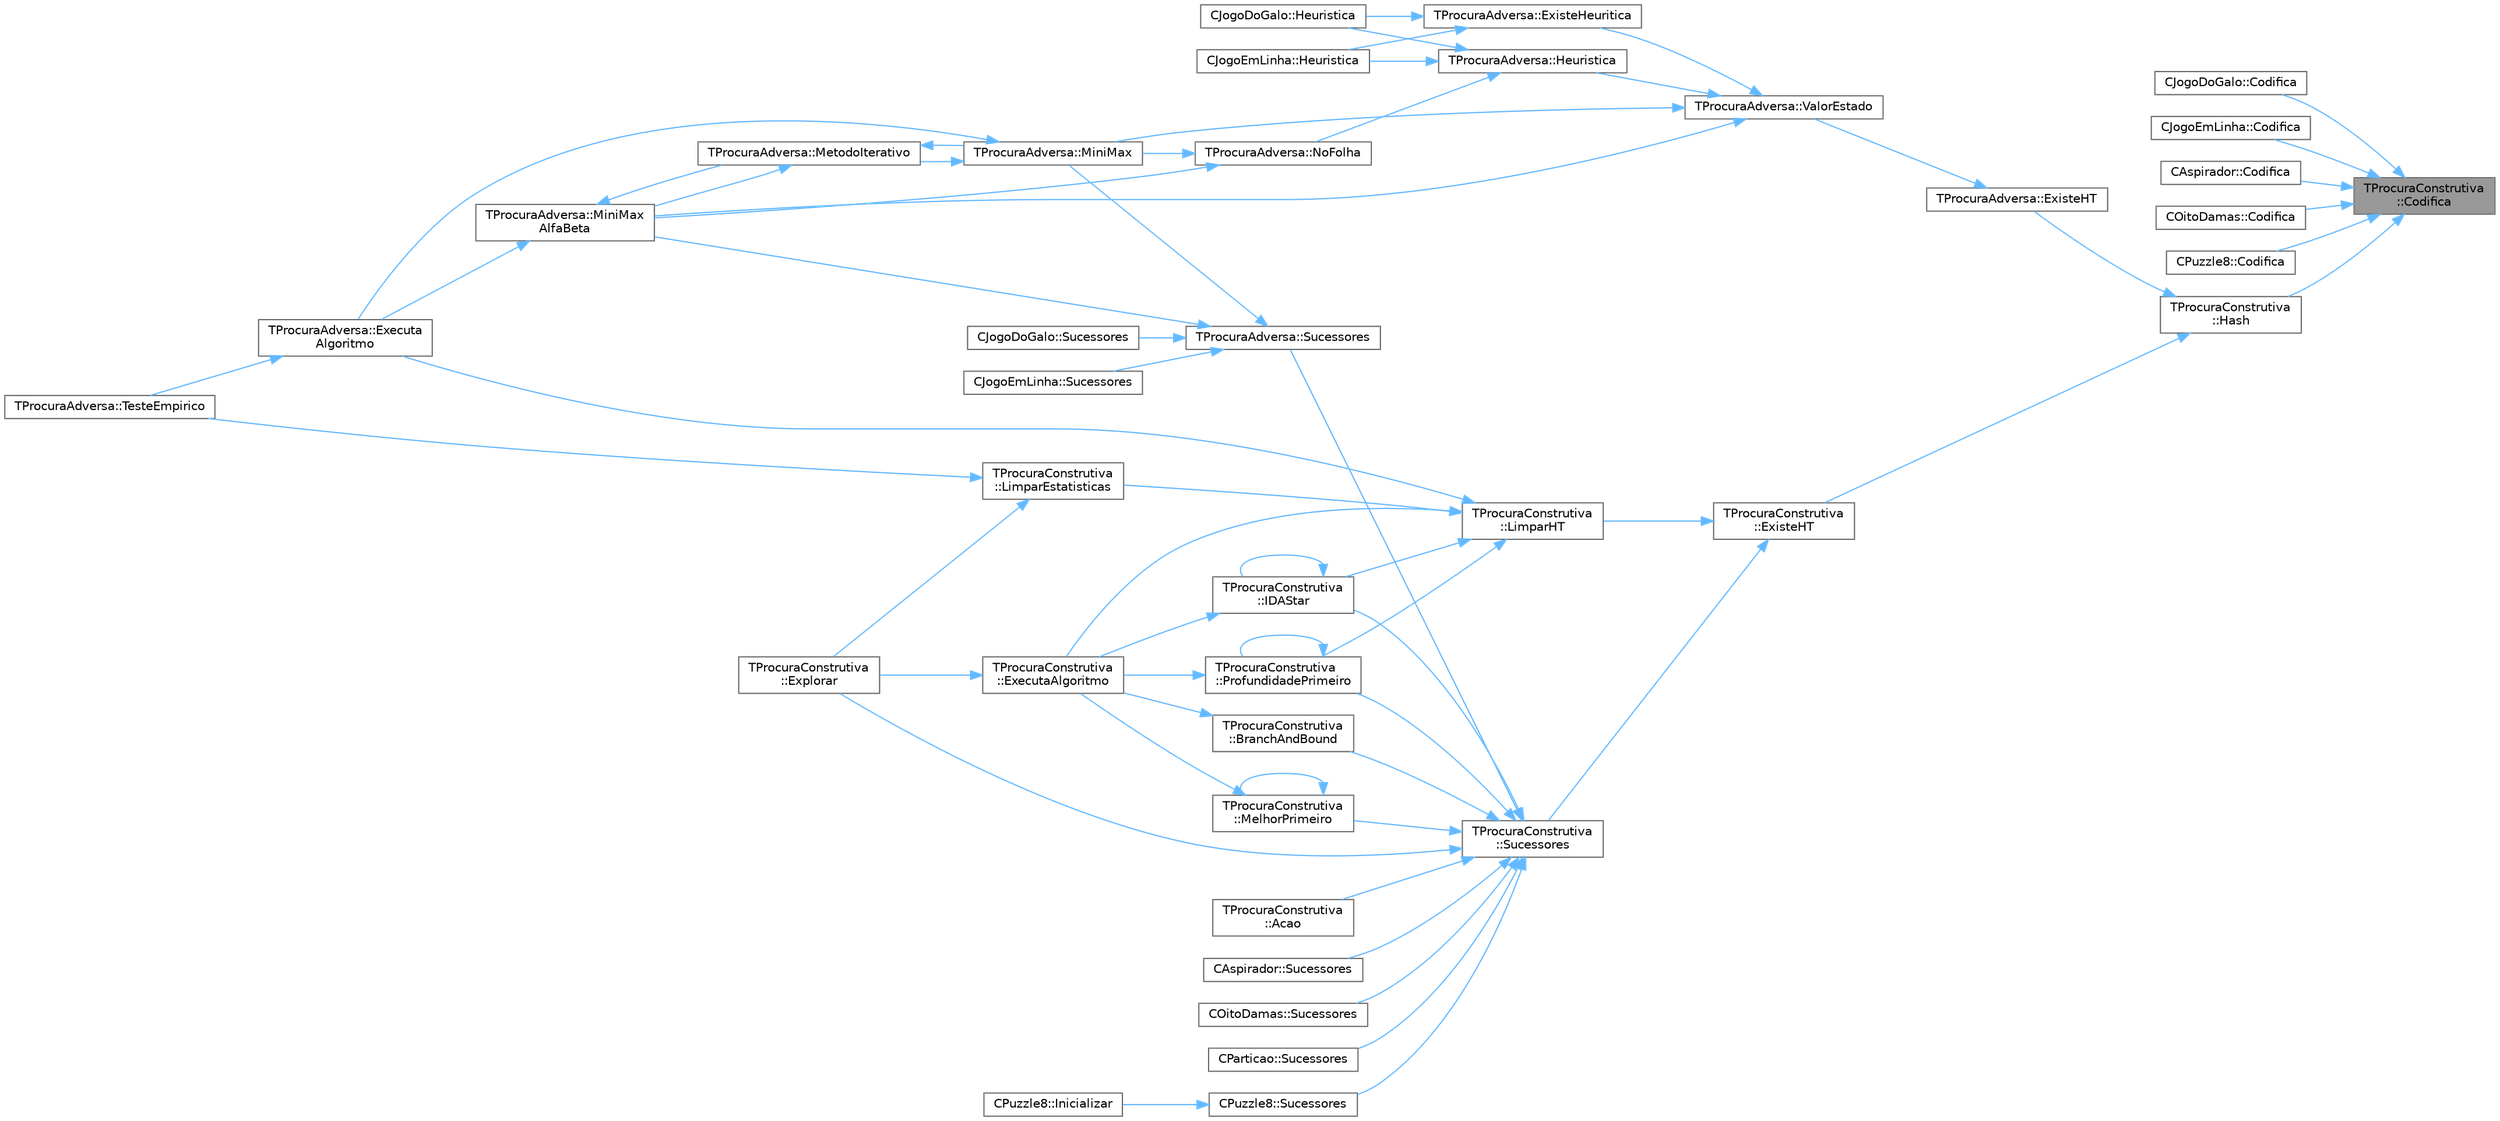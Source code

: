 digraph "TProcuraConstrutiva::Codifica"
{
 // LATEX_PDF_SIZE
  bgcolor="transparent";
  edge [fontname=Helvetica,fontsize=10,labelfontname=Helvetica,labelfontsize=10];
  node [fontname=Helvetica,fontsize=10,shape=box,height=0.2,width=0.4];
  rankdir="RL";
  Node1 [id="Node000001",label="TProcuraConstrutiva\l::Codifica",height=0.2,width=0.4,color="gray40", fillcolor="grey60", style="filled", fontcolor="black",tooltip="Codifica o estado para um vetor de inteiros de 64 bits."];
  Node1 -> Node2 [id="edge1_Node000001_Node000002",dir="back",color="steelblue1",style="solid",tooltip=" "];
  Node2 [id="Node000002",label="CJogoDoGalo::Codifica",height=0.2,width=0.4,color="grey40", fillcolor="white", style="filled",URL="$classCJogoDoGalo.html#a64044d4cc95bb6795f37c94e04f23d98",tooltip="Codifica o estado para um vetor de inteiros de 64 bits."];
  Node1 -> Node3 [id="edge2_Node000001_Node000003",dir="back",color="steelblue1",style="solid",tooltip=" "];
  Node3 [id="Node000003",label="CJogoEmLinha::Codifica",height=0.2,width=0.4,color="grey40", fillcolor="white", style="filled",URL="$classCJogoEmLinha.html#a9c604cfb7ca0500e9f165a3a2b9b7a9d",tooltip="Codifica o estado para um vetor de inteiros de 64 bits."];
  Node1 -> Node4 [id="edge3_Node000001_Node000004",dir="back",color="steelblue1",style="solid",tooltip=" "];
  Node4 [id="Node000004",label="CAspirador::Codifica",height=0.2,width=0.4,color="grey40", fillcolor="white", style="filled",URL="$classCAspirador.html#a856e23c30c70be5345f56979b27fdc1d",tooltip="Codifica o estado para um vetor de inteiros de 64 bits."];
  Node1 -> Node5 [id="edge4_Node000001_Node000005",dir="back",color="steelblue1",style="solid",tooltip=" "];
  Node5 [id="Node000005",label="COitoDamas::Codifica",height=0.2,width=0.4,color="grey40", fillcolor="white", style="filled",URL="$classCOitoDamas.html#a0e4d6e25bdbccb703b39604d286e62bf",tooltip="Codifica o estado para um vetor de inteiros de 64 bits."];
  Node1 -> Node6 [id="edge5_Node000001_Node000006",dir="back",color="steelblue1",style="solid",tooltip=" "];
  Node6 [id="Node000006",label="CPuzzle8::Codifica",height=0.2,width=0.4,color="grey40", fillcolor="white", style="filled",URL="$classCPuzzle8.html#a611b043ab56407d684e27508ef9287fa",tooltip="Codifica o estado para um vetor de inteiros de 64 bits."];
  Node1 -> Node7 [id="edge6_Node000001_Node000007",dir="back",color="steelblue1",style="solid",tooltip=" "];
  Node7 [id="Node000007",label="TProcuraConstrutiva\l::Hash",height=0.2,width=0.4,color="grey40", fillcolor="white", style="filled",URL="$classTProcuraConstrutiva.html#a70375188a6ee7775bc842a3e64f8e35c",tooltip=" "];
  Node7 -> Node8 [id="edge7_Node000007_Node000008",dir="back",color="steelblue1",style="solid",tooltip=" "];
  Node8 [id="Node000008",label="TProcuraAdversa::ExisteHT",height=0.2,width=0.4,color="grey40", fillcolor="white", style="filled",URL="$classTProcuraAdversa.html#ad01434aae577cafdb636f82ba2815215",tooltip=" "];
  Node8 -> Node9 [id="edge8_Node000008_Node000009",dir="back",color="steelblue1",style="solid",tooltip=" "];
  Node9 [id="Node000009",label="TProcuraAdversa::ValorEstado",height=0.2,width=0.4,color="grey40", fillcolor="white", style="filled",URL="$classTProcuraAdversa.html#a9c95c246b28345f0d515a9083ffd646d",tooltip="ler ou gravar o melhor valor conhecido"];
  Node9 -> Node10 [id="edge9_Node000009_Node000010",dir="back",color="steelblue1",style="solid",tooltip=" "];
  Node10 [id="Node000010",label="TProcuraAdversa::ExisteHeuritica",height=0.2,width=0.4,color="grey40", fillcolor="white", style="filled",URL="$classTProcuraAdversa.html#aab0860dd7b025e71049e204adb25df25",tooltip=" "];
  Node10 -> Node11 [id="edge10_Node000010_Node000011",dir="back",color="steelblue1",style="solid",tooltip=" "];
  Node11 [id="Node000011",label="CJogoDoGalo::Heuristica",height=0.2,width=0.4,color="grey40", fillcolor="white", style="filled",URL="$classCJogoDoGalo.html#a3563839d5ffc94973acee1a1783e3527",tooltip="Função para calcular quanto falta para o final, o valor da heurística."];
  Node10 -> Node12 [id="edge11_Node000010_Node000012",dir="back",color="steelblue1",style="solid",tooltip=" "];
  Node12 [id="Node000012",label="CJogoEmLinha::Heuristica",height=0.2,width=0.4,color="grey40", fillcolor="white", style="filled",URL="$classCJogoEmLinha.html#afe8d4a92e1840c1436c295c5a13760db",tooltip="Função para calcular quanto falta para o final, o valor da heurística."];
  Node9 -> Node13 [id="edge12_Node000009_Node000013",dir="back",color="steelblue1",style="solid",tooltip=" "];
  Node13 [id="Node000013",label="TProcuraAdversa::Heuristica",height=0.2,width=0.4,color="grey40", fillcolor="white", style="filled",URL="$classTProcuraAdversa.html#a75e148ba0a922339333940828366aed6",tooltip="chamar após calcular a heurística (grava o valor, dependendo da parametrização)"];
  Node13 -> Node11 [id="edge13_Node000013_Node000011",dir="back",color="steelblue1",style="solid",tooltip=" "];
  Node13 -> Node12 [id="edge14_Node000013_Node000012",dir="back",color="steelblue1",style="solid",tooltip=" "];
  Node13 -> Node14 [id="edge15_Node000013_Node000014",dir="back",color="steelblue1",style="solid",tooltip=" "];
  Node14 [id="Node000014",label="TProcuraAdversa::NoFolha",height=0.2,width=0.4,color="grey40", fillcolor="white", style="filled",URL="$classTProcuraAdversa.html#a01ed7d4718647eb52723ecffaf68aa4b",tooltip="fim da procura, por corte de nível (ou não haver sucessores), retornar heurística"];
  Node14 -> Node15 [id="edge16_Node000014_Node000015",dir="back",color="steelblue1",style="solid",tooltip=" "];
  Node15 [id="Node000015",label="TProcuraAdversa::MiniMax",height=0.2,width=0.4,color="grey40", fillcolor="white", style="filled",URL="$classTProcuraAdversa.html#a4d8542bcb03f17da8aa3038384104f24",tooltip="retorna o valor do estado actual, apos procura de profundidade nivel"];
  Node15 -> Node16 [id="edge17_Node000015_Node000016",dir="back",color="steelblue1",style="solid",tooltip=" "];
  Node16 [id="Node000016",label="TProcuraAdversa::Executa\lAlgoritmo",height=0.2,width=0.4,color="grey40", fillcolor="white", style="filled",URL="$classTProcuraAdversa.html#aff6f48defaa10c14d160ac3990fd029b",tooltip="Executa o algoritmo com os parametros atuais."];
  Node16 -> Node17 [id="edge18_Node000016_Node000017",dir="back",color="steelblue1",style="solid",tooltip=" "];
  Node17 [id="Node000017",label="TProcuraAdversa::TesteEmpirico",height=0.2,width=0.4,color="grey40", fillcolor="white", style="filled",URL="$classTProcuraAdversa.html#abe15e86c2a11e584764a2b80ddab10cb",tooltip="Executa testes empíricos, em todas as configurações guardadas, nas instâncias selecionadas."];
  Node15 -> Node18 [id="edge19_Node000015_Node000018",dir="back",color="steelblue1",style="solid",tooltip=" "];
  Node18 [id="Node000018",label="TProcuraAdversa::MetodoIterativo",height=0.2,width=0.4,color="grey40", fillcolor="white", style="filled",URL="$classTProcuraAdversa.html#a7c4153974c32753901326271fee90197",tooltip="iteração, aumentando o nível progressivamente"];
  Node18 -> Node15 [id="edge20_Node000018_Node000015",dir="back",color="steelblue1",style="solid",tooltip=" "];
  Node18 -> Node19 [id="edge21_Node000018_Node000019",dir="back",color="steelblue1",style="solid",tooltip=" "];
  Node19 [id="Node000019",label="TProcuraAdversa::MiniMax\lAlfaBeta",height=0.2,width=0.4,color="grey40", fillcolor="white", style="filled",URL="$classTProcuraAdversa.html#adb3f857b1c8b3ee26682e335dc6ed601",tooltip="retorna o valor do estado actual, apos procura de profundidade nivel. Idêntico a MiniMax"];
  Node19 -> Node16 [id="edge22_Node000019_Node000016",dir="back",color="steelblue1",style="solid",tooltip=" "];
  Node19 -> Node18 [id="edge23_Node000019_Node000018",dir="back",color="steelblue1",style="solid",tooltip=" "];
  Node14 -> Node19 [id="edge24_Node000014_Node000019",dir="back",color="steelblue1",style="solid",tooltip=" "];
  Node9 -> Node15 [id="edge25_Node000009_Node000015",dir="back",color="steelblue1",style="solid",tooltip=" "];
  Node9 -> Node19 [id="edge26_Node000009_Node000019",dir="back",color="steelblue1",style="solid",tooltip=" "];
  Node7 -> Node20 [id="edge27_Node000007_Node000020",dir="back",color="steelblue1",style="solid",tooltip=" "];
  Node20 [id="Node000020",label="TProcuraConstrutiva\l::ExisteHT",height=0.2,width=0.4,color="grey40", fillcolor="white", style="filled",URL="$classTProcuraConstrutiva.html#ad7857beab462b4b09a37e70cc9c787ac",tooltip=" "];
  Node20 -> Node21 [id="edge28_Node000020_Node000021",dir="back",color="steelblue1",style="solid",tooltip=" "];
  Node21 [id="Node000021",label="TProcuraConstrutiva\l::LimparHT",height=0.2,width=0.4,color="grey40", fillcolor="white", style="filled",URL="$classTProcuraConstrutiva.html#a8b500987c88352d27a68200454cc3c8c",tooltip=" "];
  Node21 -> Node16 [id="edge29_Node000021_Node000016",dir="back",color="steelblue1",style="solid",tooltip=" "];
  Node21 -> Node22 [id="edge30_Node000021_Node000022",dir="back",color="steelblue1",style="solid",tooltip=" "];
  Node22 [id="Node000022",label="TProcuraConstrutiva\l::ExecutaAlgoritmo",height=0.2,width=0.4,color="grey40", fillcolor="white", style="filled",URL="$group__RedefinicaoOpcional.html#gae52871eb18c8ae656a2174acf43b3bb3",tooltip="Executa o algoritmo com os parametros atuais."];
  Node22 -> Node23 [id="edge31_Node000022_Node000023",dir="back",color="steelblue1",style="solid",tooltip=" "];
  Node23 [id="Node000023",label="TProcuraConstrutiva\l::Explorar",height=0.2,width=0.4,color="grey40", fillcolor="white", style="filled",URL="$classTProcuraConstrutiva.html#a9d8202d80510018d01a9807f3852b59f",tooltip="definir para explorar manualmente os dados (não definido em TProcura, apenas em TProcuraConstrutiva)"];
  Node21 -> Node24 [id="edge32_Node000021_Node000024",dir="back",color="steelblue1",style="solid",tooltip=" "];
  Node24 [id="Node000024",label="TProcuraConstrutiva\l::IDAStar",height=0.2,width=0.4,color="grey40", fillcolor="white", style="filled",URL="$group__ProcurasInformadas.html#gae77f9608e7988052377d7025bee7c4e8",tooltip="Executa a procura IDA*, algoritmo informado."];
  Node24 -> Node22 [id="edge33_Node000024_Node000022",dir="back",color="steelblue1",style="solid",tooltip=" "];
  Node24 -> Node24 [id="edge34_Node000024_Node000024",dir="back",color="steelblue1",style="solid",tooltip=" "];
  Node21 -> Node25 [id="edge35_Node000021_Node000025",dir="back",color="steelblue1",style="solid",tooltip=" "];
  Node25 [id="Node000025",label="TProcuraConstrutiva\l::LimparEstatisticas",height=0.2,width=0.4,color="grey40", fillcolor="white", style="filled",URL="$classTProcuraConstrutiva.html#adaefadabea2eb225ed28c3927feb6828",tooltip="Chapar antes da execução do algoritmo. Limpa valores estatísticos, e fixa o instante limite de tempo ..."];
  Node25 -> Node23 [id="edge36_Node000025_Node000023",dir="back",color="steelblue1",style="solid",tooltip=" "];
  Node25 -> Node17 [id="edge37_Node000025_Node000017",dir="back",color="steelblue1",style="solid",tooltip=" "];
  Node21 -> Node26 [id="edge38_Node000021_Node000026",dir="back",color="steelblue1",style="solid",tooltip=" "];
  Node26 [id="Node000026",label="TProcuraConstrutiva\l::ProfundidadePrimeiro",height=0.2,width=0.4,color="grey40", fillcolor="white", style="filled",URL="$group__ProcurasCegas.html#gaf00d9776f6b25d56138efb6725b86228",tooltip="Executa a procura em profundidade primeiro, algoritmo cego."];
  Node26 -> Node22 [id="edge39_Node000026_Node000022",dir="back",color="steelblue1",style="solid",tooltip=" "];
  Node26 -> Node26 [id="edge40_Node000026_Node000026",dir="back",color="steelblue1",style="solid",tooltip=" "];
  Node20 -> Node27 [id="edge41_Node000020_Node000027",dir="back",color="steelblue1",style="solid",tooltip=" "];
  Node27 [id="Node000027",label="TProcuraConstrutiva\l::Sucessores",height=0.2,width=0.4,color="grey40", fillcolor="white", style="filled",URL="$group__RedefinicaoMandatoria.html#ga0a13570d2f5a21296e3c10c2780e170c",tooltip="Coloca em sucessores a lista de estados sucessores."];
  Node27 -> Node28 [id="edge42_Node000027_Node000028",dir="back",color="steelblue1",style="solid",tooltip=" "];
  Node28 [id="Node000028",label="TProcuraConstrutiva\l::Acao",height=0.2,width=0.4,color="grey40", fillcolor="white", style="filled",URL="$group__RedefinicaoOpcional.html#gacccf4fbb52126ba19bfc456c0c6d5214",tooltip="Executa a ação (movimento, passo, jogada, lance, etc.) no estado atual."];
  Node27 -> Node29 [id="edge43_Node000027_Node000029",dir="back",color="steelblue1",style="solid",tooltip=" "];
  Node29 [id="Node000029",label="TProcuraConstrutiva\l::BranchAndBound",height=0.2,width=0.4,color="grey40", fillcolor="white", style="filled",URL="$group__ProcurasInformadas.html#gafe804dbf6cabda9e627500c2d4f8aafd",tooltip="Executa o algoritmo Branch-and-Bound, um algoritmo informado."];
  Node29 -> Node22 [id="edge44_Node000029_Node000022",dir="back",color="steelblue1",style="solid",tooltip=" "];
  Node27 -> Node23 [id="edge45_Node000027_Node000023",dir="back",color="steelblue1",style="solid",tooltip=" "];
  Node27 -> Node24 [id="edge46_Node000027_Node000024",dir="back",color="steelblue1",style="solid",tooltip=" "];
  Node27 -> Node30 [id="edge47_Node000027_Node000030",dir="back",color="steelblue1",style="solid",tooltip=" "];
  Node30 [id="Node000030",label="TProcuraConstrutiva\l::MelhorPrimeiro",height=0.2,width=0.4,color="grey40", fillcolor="white", style="filled",URL="$group__ProcurasInformadas.html#gaebb84182343041bc276e4ceceb4b13aa",tooltip="Executa a procura melhor primeiro, algoritmo informado."];
  Node30 -> Node22 [id="edge48_Node000030_Node000022",dir="back",color="steelblue1",style="solid",tooltip=" "];
  Node30 -> Node30 [id="edge49_Node000030_Node000030",dir="back",color="steelblue1",style="solid",tooltip=" "];
  Node27 -> Node26 [id="edge50_Node000027_Node000026",dir="back",color="steelblue1",style="solid",tooltip=" "];
  Node27 -> Node31 [id="edge51_Node000027_Node000031",dir="back",color="steelblue1",style="solid",tooltip=" "];
  Node31 [id="Node000031",label="TProcuraAdversa::Sucessores",height=0.2,width=0.4,color="grey40", fillcolor="white", style="filled",URL="$classTProcuraAdversa.html#a6870779a8413eb398f9037514f8936aa",tooltip="Coloca em sucessores a lista de estados sucessores."];
  Node31 -> Node15 [id="edge52_Node000031_Node000015",dir="back",color="steelblue1",style="solid",tooltip=" "];
  Node31 -> Node19 [id="edge53_Node000031_Node000019",dir="back",color="steelblue1",style="solid",tooltip=" "];
  Node31 -> Node32 [id="edge54_Node000031_Node000032",dir="back",color="steelblue1",style="solid",tooltip=" "];
  Node32 [id="Node000032",label="CJogoDoGalo::Sucessores",height=0.2,width=0.4,color="grey40", fillcolor="white", style="filled",URL="$classCJogoDoGalo.html#a00004ccf1fa3974c67e655291db65cfb",tooltip="Coloca em sucessores a lista de estados sucessores."];
  Node31 -> Node33 [id="edge55_Node000031_Node000033",dir="back",color="steelblue1",style="solid",tooltip=" "];
  Node33 [id="Node000033",label="CJogoEmLinha::Sucessores",height=0.2,width=0.4,color="grey40", fillcolor="white", style="filled",URL="$classCJogoEmLinha.html#a0fbafadc8f5d1b1ed8aa3ddde563285b",tooltip="Coloca em sucessores a lista de estados sucessores."];
  Node27 -> Node34 [id="edge56_Node000027_Node000034",dir="back",color="steelblue1",style="solid",tooltip=" "];
  Node34 [id="Node000034",label="CAspirador::Sucessores",height=0.2,width=0.4,color="grey40", fillcolor="white", style="filled",URL="$classCAspirador.html#ac28dba7dd58b76f9d16f44ebac66fab8",tooltip="Coloca em sucessores a lista de estados sucessores."];
  Node27 -> Node35 [id="edge57_Node000027_Node000035",dir="back",color="steelblue1",style="solid",tooltip=" "];
  Node35 [id="Node000035",label="COitoDamas::Sucessores",height=0.2,width=0.4,color="grey40", fillcolor="white", style="filled",URL="$classCOitoDamas.html#ab384df7572c5a6e34ffe28b346aaf517",tooltip="Coloca em sucessores a lista de estados sucessores."];
  Node27 -> Node36 [id="edge58_Node000027_Node000036",dir="back",color="steelblue1",style="solid",tooltip=" "];
  Node36 [id="Node000036",label="CParticao::Sucessores",height=0.2,width=0.4,color="grey40", fillcolor="white", style="filled",URL="$classCParticao.html#a5c6104354972acf2f6ed3d8ff7a8b98c",tooltip="Coloca em sucessores a lista de estados sucessores."];
  Node27 -> Node37 [id="edge59_Node000027_Node000037",dir="back",color="steelblue1",style="solid",tooltip=" "];
  Node37 [id="Node000037",label="CPuzzle8::Sucessores",height=0.2,width=0.4,color="grey40", fillcolor="white", style="filled",URL="$classCPuzzle8.html#a65dd2ff8c163c5542a12b2213c2fd12a",tooltip="Coloca em sucessores a lista de estados sucessores."];
  Node37 -> Node38 [id="edge60_Node000037_Node000038",dir="back",color="steelblue1",style="solid",tooltip=" "];
  Node38 [id="Node000038",label="CPuzzle8::Inicializar",height=0.2,width=0.4,color="grey40", fillcolor="white", style="filled",URL="$classCPuzzle8.html#ab69d1a9a91d91b918ef43b102f78e5ed",tooltip="Coloca o objecto no estado inicial da procura."];
}
